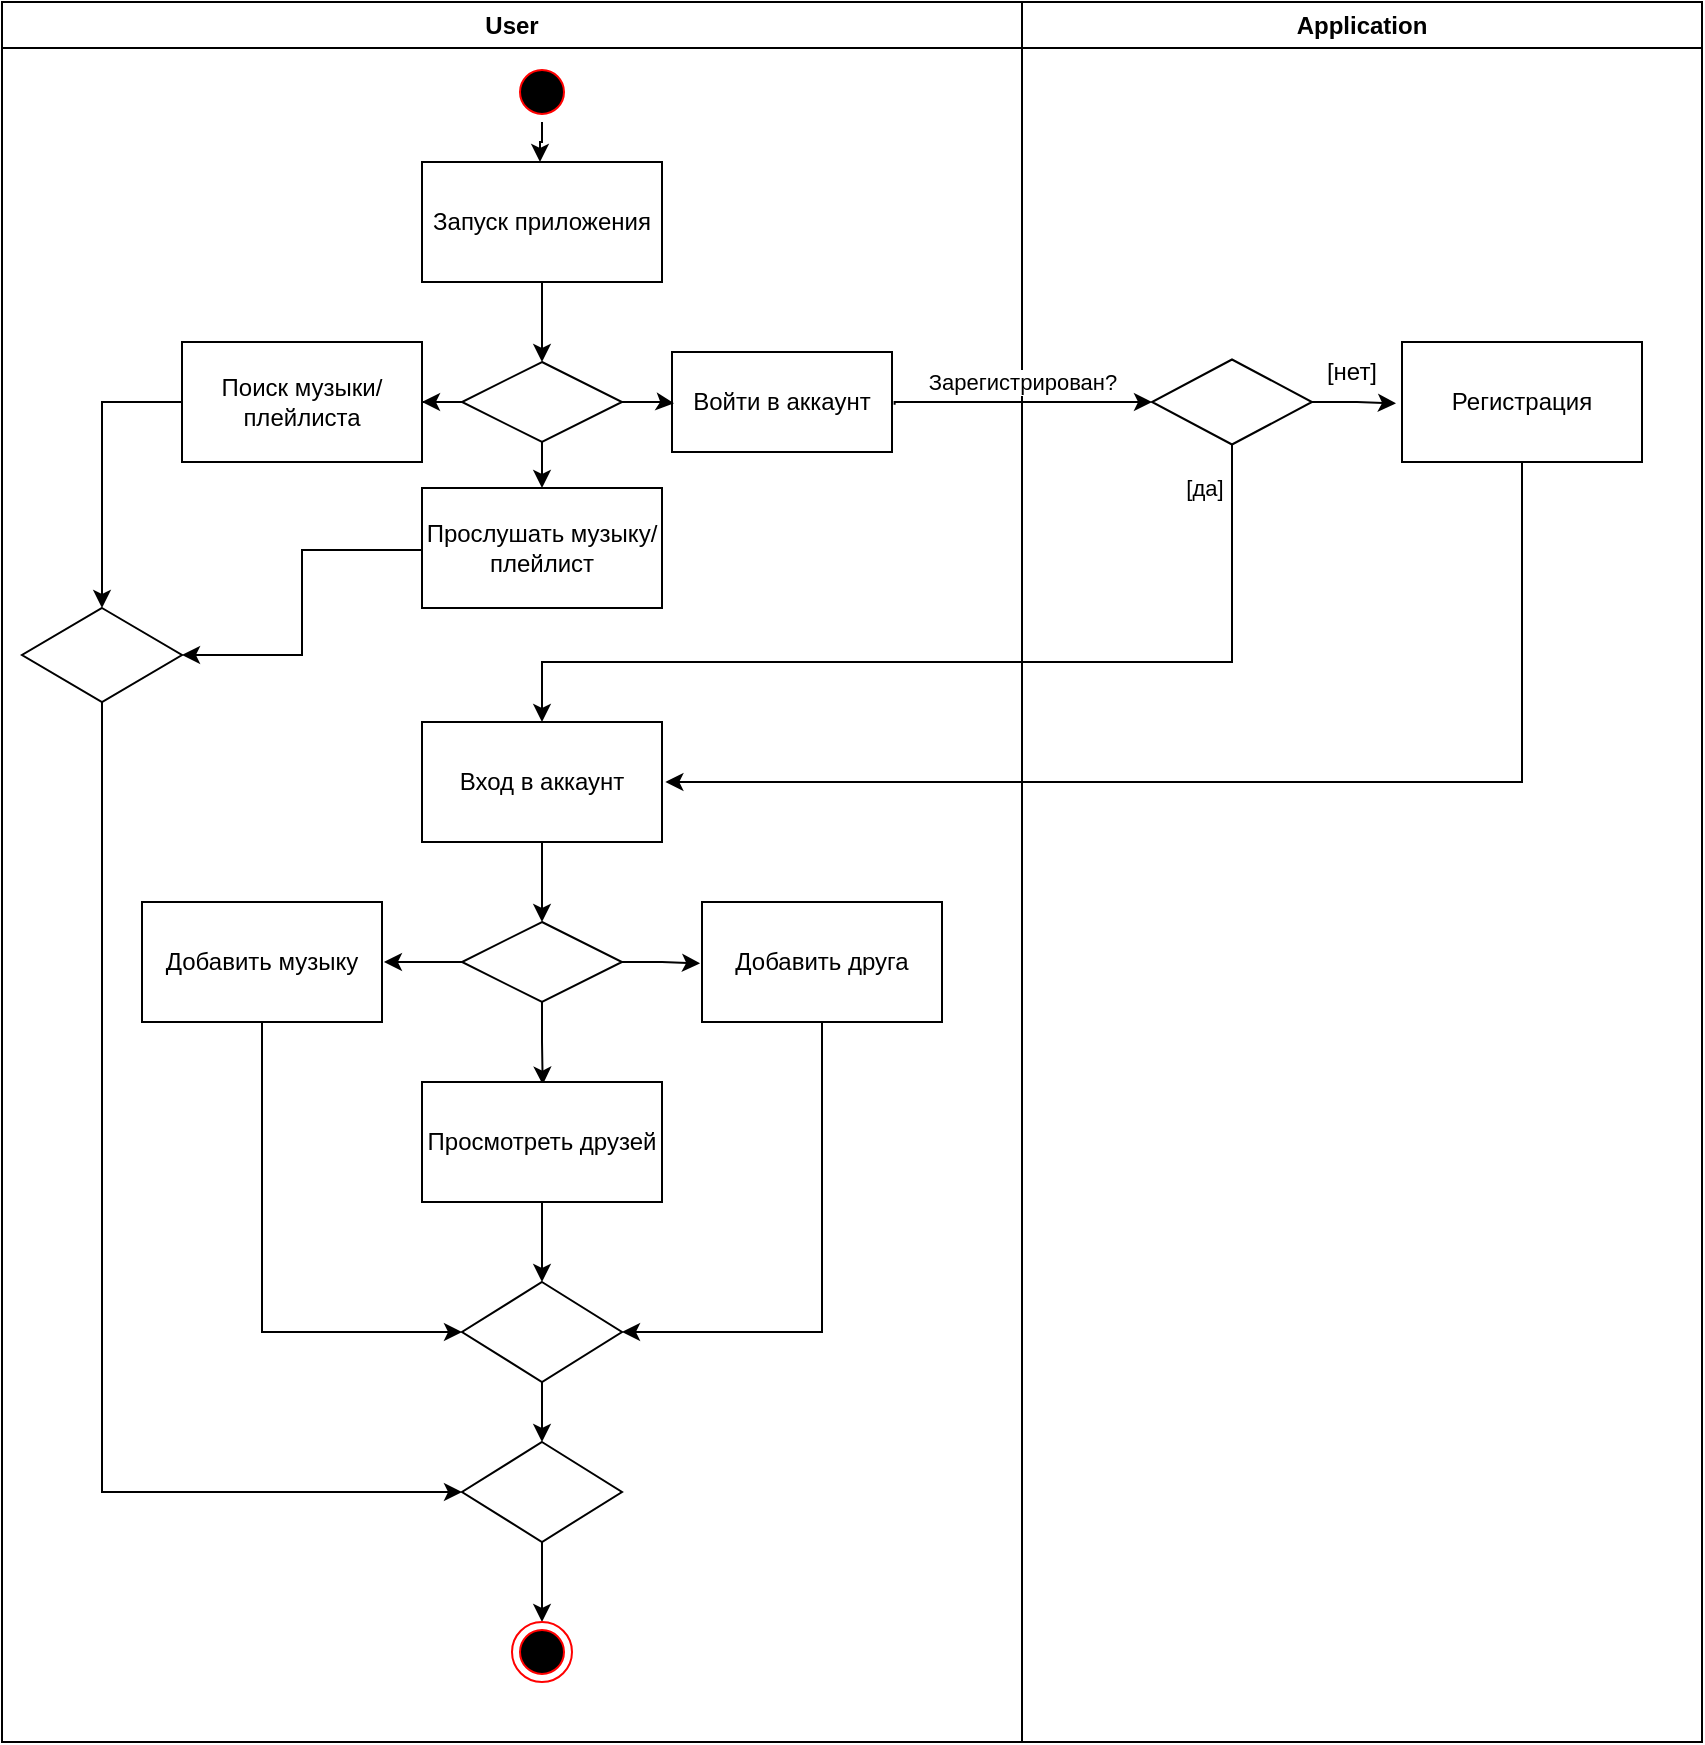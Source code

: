 <mxfile version="21.0.6" type="onedrive"><diagram name="Page-1" id="e7e014a7-5840-1c2e-5031-d8a46d1fe8dd"><mxGraphModel grid="1" page="1" gridSize="10" guides="1" tooltips="1" connect="1" arrows="1" fold="1" pageScale="1" pageWidth="1169" pageHeight="826" background="none" math="0" shadow="0"><root><mxCell id="0"/><mxCell id="1" parent="0"/><mxCell id="xWx7Vqi_Is9foOV0xD1L-57" value="User" style="swimlane;whiteSpace=wrap;html=1;" vertex="1" parent="1"><mxGeometry x="-70" y="170" width="510" height="870" as="geometry"/></mxCell><mxCell id="xWx7Vqi_Is9foOV0xD1L-64" value="" style="edgeStyle=orthogonalEdgeStyle;rounded=0;orthogonalLoop=1;jettySize=auto;html=1;" edge="1" parent="xWx7Vqi_Is9foOV0xD1L-57" source="xWx7Vqi_Is9foOV0xD1L-59" target="xWx7Vqi_Is9foOV0xD1L-63"><mxGeometry relative="1" as="geometry"/></mxCell><mxCell id="xWx7Vqi_Is9foOV0xD1L-59" value="Запуск приложения" style="rounded=0;whiteSpace=wrap;html=1;" vertex="1" parent="xWx7Vqi_Is9foOV0xD1L-57"><mxGeometry x="210" y="80" width="120" height="60" as="geometry"/></mxCell><mxCell id="xWx7Vqi_Is9foOV0xD1L-115" style="edgeStyle=orthogonalEdgeStyle;rounded=0;orthogonalLoop=1;jettySize=auto;html=1;" edge="1" parent="xWx7Vqi_Is9foOV0xD1L-57" source="xWx7Vqi_Is9foOV0xD1L-60"><mxGeometry relative="1" as="geometry"><mxPoint x="269" y="80" as="targetPoint"/><Array as="points"><mxPoint x="270" y="70"/></Array></mxGeometry></mxCell><mxCell id="xWx7Vqi_Is9foOV0xD1L-60" value="" style="ellipse;html=1;shape=startState;fillColor=#000000;strokeColor=#ff0000;" vertex="1" parent="xWx7Vqi_Is9foOV0xD1L-57"><mxGeometry x="255" y="30" width="30" height="30" as="geometry"/></mxCell><mxCell id="xWx7Vqi_Is9foOV0xD1L-69" value="" style="edgeStyle=orthogonalEdgeStyle;rounded=0;orthogonalLoop=1;jettySize=auto;html=1;" edge="1" parent="xWx7Vqi_Is9foOV0xD1L-57" source="xWx7Vqi_Is9foOV0xD1L-63" target="xWx7Vqi_Is9foOV0xD1L-68"><mxGeometry relative="1" as="geometry"/></mxCell><mxCell id="xWx7Vqi_Is9foOV0xD1L-93" value="" style="edgeStyle=orthogonalEdgeStyle;rounded=0;orthogonalLoop=1;jettySize=auto;html=1;" edge="1" parent="xWx7Vqi_Is9foOV0xD1L-57" source="xWx7Vqi_Is9foOV0xD1L-63" target="xWx7Vqi_Is9foOV0xD1L-92"><mxGeometry relative="1" as="geometry"/></mxCell><mxCell id="xWx7Vqi_Is9foOV0xD1L-63" value="" style="rhombus;whiteSpace=wrap;html=1;fillColor=rgb(255, 255, 255);strokeColor=rgb(0, 0, 0);fontColor=rgb(0, 0, 0);rounded=0;" vertex="1" parent="xWx7Vqi_Is9foOV0xD1L-57"><mxGeometry x="230" y="180" width="80" height="40" as="geometry"/></mxCell><mxCell id="xWx7Vqi_Is9foOV0xD1L-130" style="edgeStyle=orthogonalEdgeStyle;rounded=0;orthogonalLoop=1;jettySize=auto;html=1;entryX=1;entryY=0.5;entryDx=0;entryDy=0;exitX=0.014;exitY=0.517;exitDx=0;exitDy=0;exitPerimeter=0;" edge="1" parent="xWx7Vqi_Is9foOV0xD1L-57" source="xWx7Vqi_Is9foOV0xD1L-68" target="xWx7Vqi_Is9foOV0xD1L-117"><mxGeometry relative="1" as="geometry"/></mxCell><mxCell id="xWx7Vqi_Is9foOV0xD1L-68" value="Прослушать музыку/плейлист" style="whiteSpace=wrap;html=1;fillColor=rgb(255, 255, 255);strokeColor=rgb(0, 0, 0);fontColor=rgb(0, 0, 0);rounded=0;" vertex="1" parent="xWx7Vqi_Is9foOV0xD1L-57"><mxGeometry x="210" y="243" width="120" height="60" as="geometry"/></mxCell><mxCell id="xWx7Vqi_Is9foOV0xD1L-70" value="Войти в аккаунт" style="html=1;whiteSpace=wrap;" vertex="1" parent="xWx7Vqi_Is9foOV0xD1L-57"><mxGeometry x="335" y="175" width="110" height="50" as="geometry"/></mxCell><mxCell id="xWx7Vqi_Is9foOV0xD1L-71" style="edgeStyle=orthogonalEdgeStyle;rounded=0;orthogonalLoop=1;jettySize=auto;html=1;entryX=0.009;entryY=0.513;entryDx=0;entryDy=0;entryPerimeter=0;" edge="1" parent="xWx7Vqi_Is9foOV0xD1L-57" source="xWx7Vqi_Is9foOV0xD1L-63" target="xWx7Vqi_Is9foOV0xD1L-70"><mxGeometry relative="1" as="geometry"/></mxCell><mxCell id="xWx7Vqi_Is9foOV0xD1L-105" style="edgeStyle=orthogonalEdgeStyle;rounded=0;orthogonalLoop=1;jettySize=auto;html=1;entryX=0.5;entryY=0;entryDx=0;entryDy=0;" edge="1" parent="xWx7Vqi_Is9foOV0xD1L-57" source="xWx7Vqi_Is9foOV0xD1L-79" target="xWx7Vqi_Is9foOV0xD1L-84"><mxGeometry relative="1" as="geometry"/></mxCell><mxCell id="xWx7Vqi_Is9foOV0xD1L-79" value="Вход в аккаунт" style="whiteSpace=wrap;html=1;fillColor=rgb(255, 255, 255);strokeColor=rgb(0, 0, 0);fontColor=rgb(0, 0, 0);" vertex="1" parent="xWx7Vqi_Is9foOV0xD1L-57"><mxGeometry x="210" y="360" width="120" height="60" as="geometry"/></mxCell><mxCell id="xWx7Vqi_Is9foOV0xD1L-107" style="edgeStyle=orthogonalEdgeStyle;rounded=0;orthogonalLoop=1;jettySize=auto;html=1;entryX=1.008;entryY=0.5;entryDx=0;entryDy=0;entryPerimeter=0;" edge="1" parent="xWx7Vqi_Is9foOV0xD1L-57" source="xWx7Vqi_Is9foOV0xD1L-84" target="xWx7Vqi_Is9foOV0xD1L-86"><mxGeometry relative="1" as="geometry"/></mxCell><mxCell id="xWx7Vqi_Is9foOV0xD1L-108" style="edgeStyle=orthogonalEdgeStyle;rounded=0;orthogonalLoop=1;jettySize=auto;html=1;entryX=0.503;entryY=0.022;entryDx=0;entryDy=0;entryPerimeter=0;" edge="1" parent="xWx7Vqi_Is9foOV0xD1L-57" source="xWx7Vqi_Is9foOV0xD1L-84" target="xWx7Vqi_Is9foOV0xD1L-90"><mxGeometry relative="1" as="geometry"/></mxCell><mxCell id="xWx7Vqi_Is9foOV0xD1L-109" style="edgeStyle=orthogonalEdgeStyle;rounded=0;orthogonalLoop=1;jettySize=auto;html=1;entryX=-0.008;entryY=0.511;entryDx=0;entryDy=0;entryPerimeter=0;" edge="1" parent="xWx7Vqi_Is9foOV0xD1L-57" source="xWx7Vqi_Is9foOV0xD1L-84" target="xWx7Vqi_Is9foOV0xD1L-88"><mxGeometry relative="1" as="geometry"/></mxCell><mxCell id="xWx7Vqi_Is9foOV0xD1L-84" value="" style="rhombus;whiteSpace=wrap;html=1;fillColor=rgb(255, 255, 255);strokeColor=rgb(0, 0, 0);fontColor=rgb(0, 0, 0);" vertex="1" parent="xWx7Vqi_Is9foOV0xD1L-57"><mxGeometry x="230" y="460" width="80" height="40" as="geometry"/></mxCell><mxCell id="xWx7Vqi_Is9foOV0xD1L-123" style="edgeStyle=orthogonalEdgeStyle;rounded=0;orthogonalLoop=1;jettySize=auto;html=1;entryX=0;entryY=0.5;entryDx=0;entryDy=0;" edge="1" parent="xWx7Vqi_Is9foOV0xD1L-57" source="xWx7Vqi_Is9foOV0xD1L-86" target="xWx7Vqi_Is9foOV0xD1L-120"><mxGeometry relative="1" as="geometry"><Array as="points"><mxPoint x="130" y="665"/></Array></mxGeometry></mxCell><mxCell id="xWx7Vqi_Is9foOV0xD1L-86" value="Добавить музыку" style="whiteSpace=wrap;html=1;fillColor=rgb(255, 255, 255);strokeColor=rgb(0, 0, 0);fontColor=rgb(0, 0, 0);" vertex="1" parent="xWx7Vqi_Is9foOV0xD1L-57"><mxGeometry x="70" y="450" width="120" height="60" as="geometry"/></mxCell><mxCell id="xWx7Vqi_Is9foOV0xD1L-122" style="edgeStyle=orthogonalEdgeStyle;rounded=0;orthogonalLoop=1;jettySize=auto;html=1;entryX=1;entryY=0.5;entryDx=0;entryDy=0;" edge="1" parent="xWx7Vqi_Is9foOV0xD1L-57" source="xWx7Vqi_Is9foOV0xD1L-88" target="xWx7Vqi_Is9foOV0xD1L-120"><mxGeometry relative="1" as="geometry"><Array as="points"><mxPoint x="410" y="665"/></Array></mxGeometry></mxCell><mxCell id="xWx7Vqi_Is9foOV0xD1L-88" value="Добавить друга" style="whiteSpace=wrap;html=1;fillColor=rgb(255, 255, 255);strokeColor=rgb(0, 0, 0);fontColor=rgb(0, 0, 0);" vertex="1" parent="xWx7Vqi_Is9foOV0xD1L-57"><mxGeometry x="350" y="450" width="120" height="60" as="geometry"/></mxCell><mxCell id="xWx7Vqi_Is9foOV0xD1L-121" value="" style="edgeStyle=orthogonalEdgeStyle;rounded=0;orthogonalLoop=1;jettySize=auto;html=1;" edge="1" parent="xWx7Vqi_Is9foOV0xD1L-57" source="xWx7Vqi_Is9foOV0xD1L-90" target="xWx7Vqi_Is9foOV0xD1L-120"><mxGeometry relative="1" as="geometry"/></mxCell><mxCell id="xWx7Vqi_Is9foOV0xD1L-90" value="Просмотреть друзей" style="whiteSpace=wrap;html=1;fillColor=rgb(255, 255, 255);strokeColor=rgb(0, 0, 0);fontColor=rgb(0, 0, 0);" vertex="1" parent="xWx7Vqi_Is9foOV0xD1L-57"><mxGeometry x="210" y="540" width="120" height="60" as="geometry"/></mxCell><mxCell id="xWx7Vqi_Is9foOV0xD1L-118" value="" style="edgeStyle=orthogonalEdgeStyle;rounded=0;orthogonalLoop=1;jettySize=auto;html=1;exitX=0.003;exitY=0.533;exitDx=0;exitDy=0;exitPerimeter=0;" edge="1" parent="xWx7Vqi_Is9foOV0xD1L-57" source="xWx7Vqi_Is9foOV0xD1L-92" target="xWx7Vqi_Is9foOV0xD1L-117"><mxGeometry relative="1" as="geometry"><Array as="points"><mxPoint x="90" y="200"/><mxPoint x="50" y="200"/></Array></mxGeometry></mxCell><mxCell id="xWx7Vqi_Is9foOV0xD1L-92" value="Поиск музыки/плейлиста" style="whiteSpace=wrap;html=1;fillColor=rgb(255, 255, 255);strokeColor=rgb(0, 0, 0);fontColor=rgb(0, 0, 0);rounded=0;" vertex="1" parent="xWx7Vqi_Is9foOV0xD1L-57"><mxGeometry x="90" y="170" width="120" height="60" as="geometry"/></mxCell><mxCell id="xWx7Vqi_Is9foOV0xD1L-126" style="edgeStyle=orthogonalEdgeStyle;rounded=0;orthogonalLoop=1;jettySize=auto;html=1;entryX=0;entryY=0.5;entryDx=0;entryDy=0;" edge="1" parent="xWx7Vqi_Is9foOV0xD1L-57" source="xWx7Vqi_Is9foOV0xD1L-117" target="xWx7Vqi_Is9foOV0xD1L-124"><mxGeometry relative="1" as="geometry"><Array as="points"><mxPoint x="50" y="745"/></Array></mxGeometry></mxCell><mxCell id="xWx7Vqi_Is9foOV0xD1L-117" value="" style="rhombus;whiteSpace=wrap;html=1;fillColor=rgb(255, 255, 255);strokeColor=rgb(0, 0, 0);fontColor=rgb(0, 0, 0);rounded=0;" vertex="1" parent="xWx7Vqi_Is9foOV0xD1L-57"><mxGeometry x="10" y="303" width="80" height="47" as="geometry"/></mxCell><mxCell id="xWx7Vqi_Is9foOV0xD1L-125" value="" style="edgeStyle=orthogonalEdgeStyle;rounded=0;orthogonalLoop=1;jettySize=auto;html=1;" edge="1" parent="xWx7Vqi_Is9foOV0xD1L-57" source="xWx7Vqi_Is9foOV0xD1L-120" target="xWx7Vqi_Is9foOV0xD1L-124"><mxGeometry relative="1" as="geometry"/></mxCell><mxCell id="xWx7Vqi_Is9foOV0xD1L-120" value="" style="rhombus;whiteSpace=wrap;html=1;fillColor=rgb(255, 255, 255);strokeColor=rgb(0, 0, 0);fontColor=rgb(0, 0, 0);" vertex="1" parent="xWx7Vqi_Is9foOV0xD1L-57"><mxGeometry x="230" y="640" width="80" height="50" as="geometry"/></mxCell><mxCell id="xWx7Vqi_Is9foOV0xD1L-129" style="edgeStyle=orthogonalEdgeStyle;rounded=0;orthogonalLoop=1;jettySize=auto;html=1;entryX=0.5;entryY=0;entryDx=0;entryDy=0;" edge="1" parent="xWx7Vqi_Is9foOV0xD1L-57" source="xWx7Vqi_Is9foOV0xD1L-124" target="xWx7Vqi_Is9foOV0xD1L-127"><mxGeometry relative="1" as="geometry"/></mxCell><mxCell id="xWx7Vqi_Is9foOV0xD1L-124" value="" style="rhombus;whiteSpace=wrap;html=1;fillColor=rgb(255, 255, 255);strokeColor=rgb(0, 0, 0);fontColor=rgb(0, 0, 0);" vertex="1" parent="xWx7Vqi_Is9foOV0xD1L-57"><mxGeometry x="230" y="720" width="80" height="50" as="geometry"/></mxCell><mxCell id="xWx7Vqi_Is9foOV0xD1L-127" value="" style="ellipse;html=1;shape=endState;fillColor=#000000;strokeColor=#ff0000;" vertex="1" parent="xWx7Vqi_Is9foOV0xD1L-57"><mxGeometry x="255" y="810" width="30" height="30" as="geometry"/></mxCell><mxCell id="xWx7Vqi_Is9foOV0xD1L-58" value="Application" style="swimlane;whiteSpace=wrap;html=1;" vertex="1" parent="1"><mxGeometry x="440" y="170" width="340" height="870" as="geometry"/></mxCell><mxCell id="xWx7Vqi_Is9foOV0xD1L-110" style="edgeStyle=orthogonalEdgeStyle;rounded=0;orthogonalLoop=1;jettySize=auto;html=1;entryX=-0.025;entryY=0.511;entryDx=0;entryDy=0;entryPerimeter=0;" edge="1" parent="xWx7Vqi_Is9foOV0xD1L-58" source="xWx7Vqi_Is9foOV0xD1L-77" target="xWx7Vqi_Is9foOV0xD1L-81"><mxGeometry relative="1" as="geometry"/></mxCell><mxCell id="xWx7Vqi_Is9foOV0xD1L-77" value="" style="rhombus;whiteSpace=wrap;html=1;fillColor=rgb(255, 255, 255);strokeColor=rgb(0, 0, 0);fontColor=rgb(0, 0, 0);" vertex="1" parent="xWx7Vqi_Is9foOV0xD1L-58"><mxGeometry x="65" y="178.75" width="80" height="42.5" as="geometry"/></mxCell><mxCell id="xWx7Vqi_Is9foOV0xD1L-81" value="Регистрация" style="whiteSpace=wrap;html=1;fillColor=rgb(255, 255, 255);strokeColor=rgb(0, 0, 0);fontColor=rgb(0, 0, 0);" vertex="1" parent="xWx7Vqi_Is9foOV0xD1L-58"><mxGeometry x="190" y="170" width="120" height="60" as="geometry"/></mxCell><mxCell id="xWx7Vqi_Is9foOV0xD1L-112" value="[нет]" style="text;html=1;strokeColor=none;fillColor=none;align=center;verticalAlign=middle;whiteSpace=wrap;rounded=0;" vertex="1" parent="xWx7Vqi_Is9foOV0xD1L-58"><mxGeometry x="140" y="180" width="50" height="10" as="geometry"/></mxCell><mxCell id="xWx7Vqi_Is9foOV0xD1L-78" value="" style="edgeStyle=orthogonalEdgeStyle;rounded=0;orthogonalLoop=1;jettySize=auto;html=1;exitX=1.012;exitY=0.527;exitDx=0;exitDy=0;exitPerimeter=0;" edge="1" parent="1" source="xWx7Vqi_Is9foOV0xD1L-70" target="xWx7Vqi_Is9foOV0xD1L-77"><mxGeometry relative="1" as="geometry"><mxPoint x="380" y="370" as="sourcePoint"/><Array as="points"><mxPoint x="376" y="370"/></Array></mxGeometry></mxCell><mxCell id="xWx7Vqi_Is9foOV0xD1L-111" value="Зарегистрирован?" style="edgeLabel;html=1;align=center;verticalAlign=middle;resizable=0;points=[];" connectable="0" vertex="1" parent="xWx7Vqi_Is9foOV0xD1L-78"><mxGeometry x="0.185" y="2" relative="1" as="geometry"><mxPoint x="-12" y="-8" as="offset"/></mxGeometry></mxCell><mxCell id="xWx7Vqi_Is9foOV0xD1L-102" style="edgeStyle=orthogonalEdgeStyle;rounded=0;orthogonalLoop=1;jettySize=auto;html=1;" edge="1" parent="1" source="xWx7Vqi_Is9foOV0xD1L-77"><mxGeometry relative="1" as="geometry"><mxPoint x="200" y="530" as="targetPoint"/><Array as="points"><mxPoint x="545" y="500"/><mxPoint x="200" y="500"/></Array></mxGeometry></mxCell><mxCell id="xWx7Vqi_Is9foOV0xD1L-113" value="[да]" style="edgeLabel;html=1;align=center;verticalAlign=middle;resizable=0;points=[];" connectable="0" vertex="1" parent="xWx7Vqi_Is9foOV0xD1L-102"><mxGeometry x="-0.468" y="3" relative="1" as="geometry"><mxPoint x="5" y="-90" as="offset"/></mxGeometry></mxCell><mxCell id="xWx7Vqi_Is9foOV0xD1L-104" style="edgeStyle=orthogonalEdgeStyle;rounded=0;orthogonalLoop=1;jettySize=auto;html=1;entryX=1.014;entryY=0.5;entryDx=0;entryDy=0;entryPerimeter=0;" edge="1" parent="1" target="xWx7Vqi_Is9foOV0xD1L-79"><mxGeometry relative="1" as="geometry"><mxPoint x="690" y="400" as="sourcePoint"/><Array as="points"><mxPoint x="690" y="560"/></Array></mxGeometry></mxCell></root></mxGraphModel></diagram></mxfile>